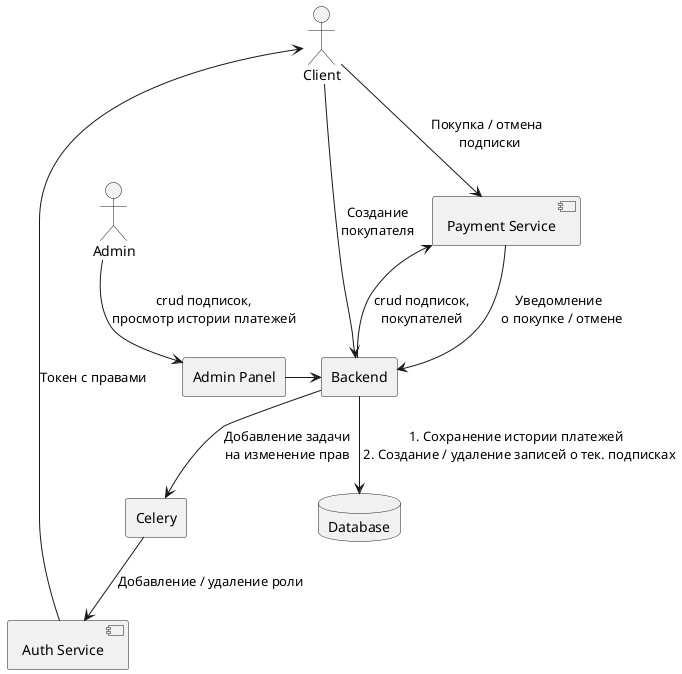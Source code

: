 @startuml
actor Client
actor Admin
rectangle "Admin Panel" as AdminPanel
database "Database" as Database
rectangle "Backend" as Backend
rectangle Celery
component "Auth Service" as AuthService
component "Payment Service" as PaymentService

Client -down-> PaymentService : Покупка / отмена \n подписки
Client --> Backend : Создание\nпокупателя
PaymentService -down-> Backend : Уведомление \n о покупке / отмене
Backend -down-> Database : 1. Сохранение истории платежей \n 2. Создание / удаление записей о тек. подписках
Backend -up-> PaymentService : crud подписок,\nпокупателей
Admin -down-> AdminPanel : crud подписок,\nпросмотр истории платежей
AdminPanel -right-> Backend
Backend -down-> Celery : Добавление задачи\nна изменение прав
Celery -down-> AuthService : Добавление / удаление роли
AuthService -up-> Client : Токен с правами

@enduml